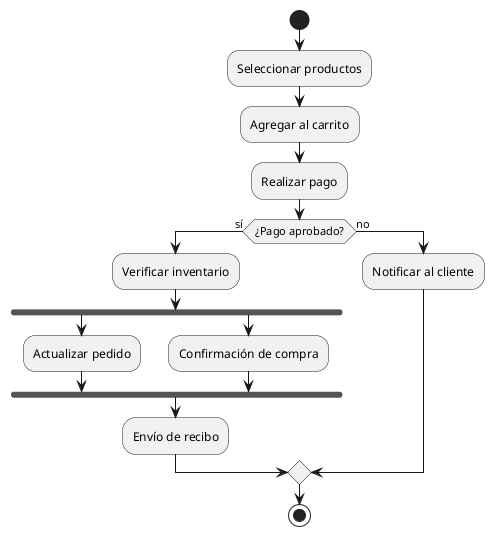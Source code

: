 @startuml
start

:Seleccionar productos;
:Agregar al carrito;
:Realizar pago;

if (¿Pago aprobado?) then (sí)
  :Verificar inventario;

fork
  :Actualizar pedido;
fork again
  :Confirmación de compra;
end fork

:Envío de recibo;

else (no)
  :Notificar al cliente;
endif

stop
@enduml

